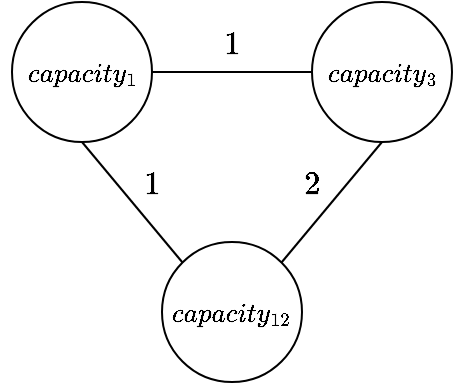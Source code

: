 <mxfile version="28.0.6">
  <diagram name="Page-1" id="qw4ptvceqLA-Kb5ERg8t">
    <mxGraphModel dx="443" dy="412" grid="1" gridSize="10" guides="1" tooltips="1" connect="1" arrows="1" fold="1" page="1" pageScale="1" pageWidth="1169" pageHeight="827" math="1" shadow="0">
      <root>
        <mxCell id="0" />
        <mxCell id="1" parent="0" />
        <mxCell id="sPyVwJb8C6-40oOCWK5Y-4" value="$$1$$" style="edgeStyle=orthogonalEdgeStyle;rounded=0;orthogonalLoop=1;jettySize=auto;html=1;endArrow=none;endFill=0;fontFamily=Times New Roman;fontSize=16;labelBackgroundColor=none;" edge="1" parent="1" source="sPyVwJb8C6-40oOCWK5Y-1" target="sPyVwJb8C6-40oOCWK5Y-2">
          <mxGeometry y="15" relative="1" as="geometry">
            <mxPoint as="offset" />
          </mxGeometry>
        </mxCell>
        <mxCell id="sPyVwJb8C6-40oOCWK5Y-1" value="$$capacity_1$$" style="ellipse;whiteSpace=wrap;html=1;aspect=fixed;fontFamily=Times New Roman;fontSize=13;" vertex="1" parent="1">
          <mxGeometry x="290" y="160" width="70" height="70" as="geometry" />
        </mxCell>
        <mxCell id="sPyVwJb8C6-40oOCWK5Y-6" value="$$2$$" style="shape=connector;rounded=0;orthogonalLoop=1;jettySize=auto;html=1;strokeColor=default;align=center;verticalAlign=middle;fontFamily=Times New Roman;fontSize=16;fontColor=default;labelBackgroundColor=none;endArrow=none;endFill=0;exitX=0.5;exitY=1;exitDx=0;exitDy=0;entryX=1;entryY=0;entryDx=0;entryDy=0;" edge="1" parent="1" source="sPyVwJb8C6-40oOCWK5Y-2" target="sPyVwJb8C6-40oOCWK5Y-5">
          <mxGeometry x="-0.037" y="-14" relative="1" as="geometry">
            <mxPoint as="offset" />
          </mxGeometry>
        </mxCell>
        <mxCell id="sPyVwJb8C6-40oOCWK5Y-2" value="$$capacity_3$$" style="ellipse;whiteSpace=wrap;html=1;aspect=fixed;fontFamily=Times New Roman;fontStyle=0;fontSize=13;" vertex="1" parent="1">
          <mxGeometry x="440" y="160" width="70" height="70" as="geometry" />
        </mxCell>
        <mxCell id="sPyVwJb8C6-40oOCWK5Y-5" value="$$capacity_{12}$$" style="ellipse;whiteSpace=wrap;html=1;aspect=fixed;fontFamily=Times New Roman;fontStyle=0;fontSize=13;" vertex="1" parent="1">
          <mxGeometry x="365" y="280" width="70" height="70" as="geometry" />
        </mxCell>
        <mxCell id="sPyVwJb8C6-40oOCWK5Y-8" value="$$1$$" style="shape=connector;rounded=0;orthogonalLoop=1;jettySize=auto;html=1;exitX=0.5;exitY=1;exitDx=0;exitDy=0;strokeColor=default;align=center;verticalAlign=middle;fontFamily=Times New Roman;fontSize=16;fontColor=default;labelBackgroundColor=none;endArrow=none;endFill=0;entryX=0;entryY=0;entryDx=0;entryDy=0;" edge="1" parent="1" source="sPyVwJb8C6-40oOCWK5Y-1" target="sPyVwJb8C6-40oOCWK5Y-5">
          <mxGeometry x="-0.037" y="14" relative="1" as="geometry">
            <mxPoint as="offset" />
          </mxGeometry>
        </mxCell>
      </root>
    </mxGraphModel>
  </diagram>
</mxfile>
